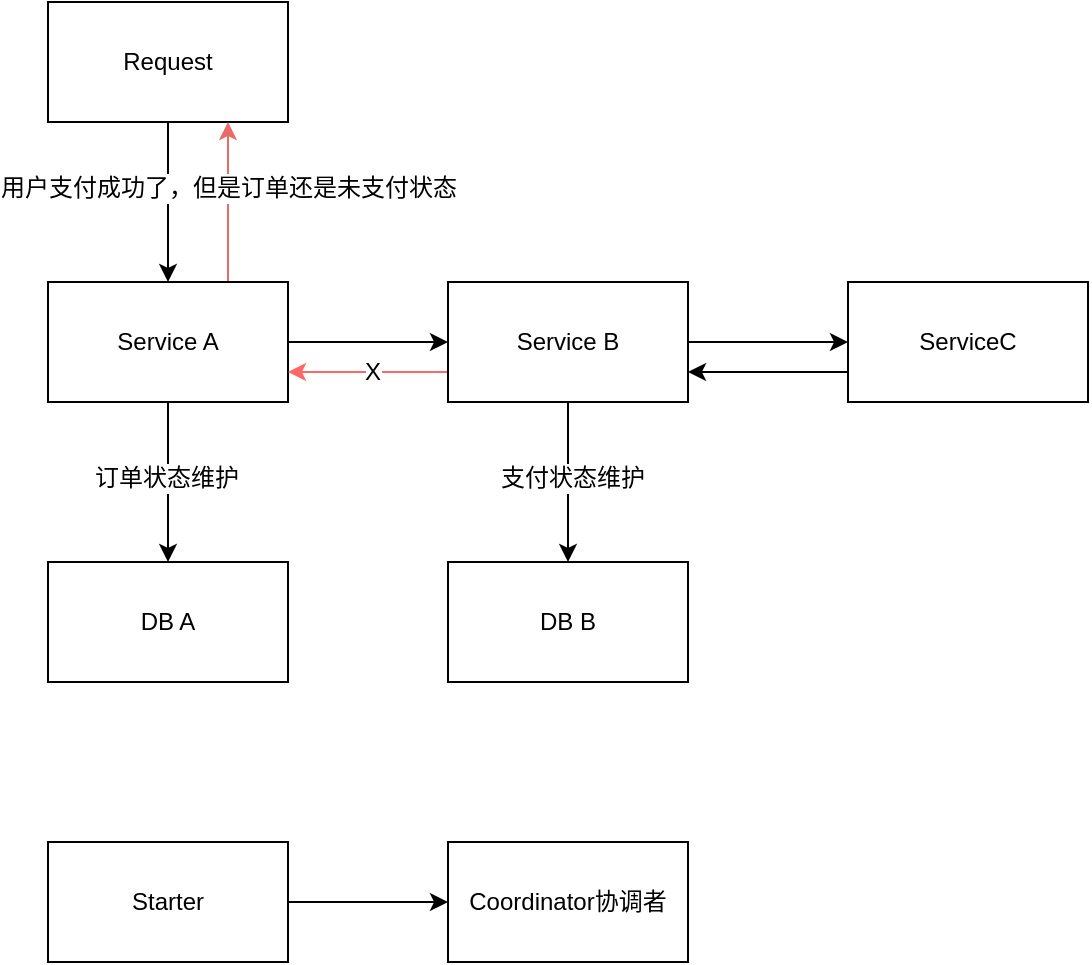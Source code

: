 <mxfile version="12.3.8" type="github" pages="1">
  <diagram id="tjlspPEoNq_fKtMsYYIo" name="Page-1">
    <mxGraphModel dx="2506" dy="590" grid="1" gridSize="10" guides="1" tooltips="1" connect="1" arrows="1" fold="1" page="1" pageScale="1" pageWidth="1600" pageHeight="900" math="0" shadow="0">
      <root>
        <mxCell id="0"/>
        <mxCell id="1" parent="0"/>
        <mxCell id="pe99sonY0yX8zJ3GIKji-3" value="" style="edgeStyle=orthogonalEdgeStyle;rounded=0;orthogonalLoop=1;jettySize=auto;html=1;" edge="1" parent="1" source="pe99sonY0yX8zJ3GIKji-1" target="pe99sonY0yX8zJ3GIKji-2">
          <mxGeometry relative="1" as="geometry"/>
        </mxCell>
        <mxCell id="pe99sonY0yX8zJ3GIKji-1" value="Request" style="rounded=0;whiteSpace=wrap;html=1;" vertex="1" parent="1">
          <mxGeometry x="20" y="20" width="120" height="60" as="geometry"/>
        </mxCell>
        <mxCell id="pe99sonY0yX8zJ3GIKji-5" value="" style="edgeStyle=orthogonalEdgeStyle;rounded=0;orthogonalLoop=1;jettySize=auto;html=1;" edge="1" parent="1" source="pe99sonY0yX8zJ3GIKji-2" target="pe99sonY0yX8zJ3GIKji-4">
          <mxGeometry relative="1" as="geometry"/>
        </mxCell>
        <mxCell id="pe99sonY0yX8zJ3GIKji-9" value="" style="edgeStyle=orthogonalEdgeStyle;rounded=0;orthogonalLoop=1;jettySize=auto;html=1;strokeColor=#000000;" edge="1" parent="1" source="pe99sonY0yX8zJ3GIKji-2" target="pe99sonY0yX8zJ3GIKji-8">
          <mxGeometry relative="1" as="geometry"/>
        </mxCell>
        <mxCell id="pe99sonY0yX8zJ3GIKji-12" value="订单状态维护" style="text;html=1;align=center;verticalAlign=middle;resizable=0;points=[];;labelBackgroundColor=#ffffff;" vertex="1" connectable="0" parent="pe99sonY0yX8zJ3GIKji-9">
          <mxGeometry x="-0.05" y="-1" relative="1" as="geometry">
            <mxPoint as="offset"/>
          </mxGeometry>
        </mxCell>
        <mxCell id="pe99sonY0yX8zJ3GIKji-19" style="edgeStyle=orthogonalEdgeStyle;rounded=0;orthogonalLoop=1;jettySize=auto;html=1;exitX=0.75;exitY=0;exitDx=0;exitDy=0;entryX=0.75;entryY=1;entryDx=0;entryDy=0;strokeColor=#EA6B66;" edge="1" parent="1" source="pe99sonY0yX8zJ3GIKji-2" target="pe99sonY0yX8zJ3GIKji-1">
          <mxGeometry relative="1" as="geometry"/>
        </mxCell>
        <mxCell id="pe99sonY0yX8zJ3GIKji-21" value="用户支付成功了，但是订单还是未支付状态" style="text;html=1;align=center;verticalAlign=middle;resizable=0;points=[];;labelBackgroundColor=#ffffff;" vertex="1" connectable="0" parent="pe99sonY0yX8zJ3GIKji-19">
          <mxGeometry x="0.175" relative="1" as="geometry">
            <mxPoint as="offset"/>
          </mxGeometry>
        </mxCell>
        <mxCell id="pe99sonY0yX8zJ3GIKji-2" value="Service A" style="rounded=0;whiteSpace=wrap;html=1;" vertex="1" parent="1">
          <mxGeometry x="20" y="160" width="120" height="60" as="geometry"/>
        </mxCell>
        <mxCell id="pe99sonY0yX8zJ3GIKji-8" value="DB A" style="rounded=0;whiteSpace=wrap;html=1;" vertex="1" parent="1">
          <mxGeometry x="20" y="300" width="120" height="60" as="geometry"/>
        </mxCell>
        <mxCell id="pe99sonY0yX8zJ3GIKji-7" value="" style="edgeStyle=orthogonalEdgeStyle;rounded=0;orthogonalLoop=1;jettySize=auto;html=1;" edge="1" parent="1" source="pe99sonY0yX8zJ3GIKji-4" target="pe99sonY0yX8zJ3GIKji-6">
          <mxGeometry relative="1" as="geometry"/>
        </mxCell>
        <mxCell id="pe99sonY0yX8zJ3GIKji-11" value="" style="edgeStyle=orthogonalEdgeStyle;rounded=0;orthogonalLoop=1;jettySize=auto;html=1;strokeColor=#000000;" edge="1" parent="1" source="pe99sonY0yX8zJ3GIKji-4" target="pe99sonY0yX8zJ3GIKji-10">
          <mxGeometry relative="1" as="geometry"/>
        </mxCell>
        <mxCell id="pe99sonY0yX8zJ3GIKji-13" value="支付状态维护" style="text;html=1;align=center;verticalAlign=middle;resizable=0;points=[];;labelBackgroundColor=#ffffff;" vertex="1" connectable="0" parent="pe99sonY0yX8zJ3GIKji-11">
          <mxGeometry x="-0.175" y="2" relative="1" as="geometry">
            <mxPoint y="5" as="offset"/>
          </mxGeometry>
        </mxCell>
        <mxCell id="pe99sonY0yX8zJ3GIKji-15" style="edgeStyle=orthogonalEdgeStyle;rounded=0;orthogonalLoop=1;jettySize=auto;html=1;exitX=0;exitY=0.75;exitDx=0;exitDy=0;entryX=1;entryY=0.75;entryDx=0;entryDy=0;strokeColor=#FF6666;" edge="1" parent="1" source="pe99sonY0yX8zJ3GIKji-4" target="pe99sonY0yX8zJ3GIKji-2">
          <mxGeometry relative="1" as="geometry"/>
        </mxCell>
        <mxCell id="pe99sonY0yX8zJ3GIKji-23" value="X" style="text;html=1;align=center;verticalAlign=middle;resizable=0;points=[];;labelBackgroundColor=#ffffff;" vertex="1" connectable="0" parent="pe99sonY0yX8zJ3GIKji-15">
          <mxGeometry x="-0.05" relative="1" as="geometry">
            <mxPoint as="offset"/>
          </mxGeometry>
        </mxCell>
        <mxCell id="pe99sonY0yX8zJ3GIKji-4" value="Service B" style="rounded=0;whiteSpace=wrap;html=1;" vertex="1" parent="1">
          <mxGeometry x="220" y="160" width="120" height="60" as="geometry"/>
        </mxCell>
        <mxCell id="pe99sonY0yX8zJ3GIKji-10" value="DB B" style="rounded=0;whiteSpace=wrap;html=1;" vertex="1" parent="1">
          <mxGeometry x="220" y="300" width="120" height="60" as="geometry"/>
        </mxCell>
        <mxCell id="pe99sonY0yX8zJ3GIKji-14" value="" style="edgeStyle=orthogonalEdgeStyle;rounded=0;orthogonalLoop=1;jettySize=auto;html=1;exitX=0;exitY=0.75;exitDx=0;exitDy=0;entryX=1;entryY=0.75;entryDx=0;entryDy=0;strokeColor=#000000;" edge="1" parent="1" source="pe99sonY0yX8zJ3GIKji-6" target="pe99sonY0yX8zJ3GIKji-4">
          <mxGeometry relative="1" as="geometry"/>
        </mxCell>
        <mxCell id="pe99sonY0yX8zJ3GIKji-6" value="ServiceC" style="rounded=0;whiteSpace=wrap;html=1;" vertex="1" parent="1">
          <mxGeometry x="420" y="160" width="120" height="60" as="geometry"/>
        </mxCell>
        <mxCell id="pe99sonY0yX8zJ3GIKji-26" value="" style="edgeStyle=orthogonalEdgeStyle;rounded=0;orthogonalLoop=1;jettySize=auto;html=1;strokeColor=#000000;" edge="1" parent="1" source="pe99sonY0yX8zJ3GIKji-24" target="pe99sonY0yX8zJ3GIKji-25">
          <mxGeometry relative="1" as="geometry"/>
        </mxCell>
        <mxCell id="pe99sonY0yX8zJ3GIKji-24" value="Starter" style="rounded=0;whiteSpace=wrap;html=1;" vertex="1" parent="1">
          <mxGeometry x="20" y="440" width="120" height="60" as="geometry"/>
        </mxCell>
        <mxCell id="pe99sonY0yX8zJ3GIKji-25" value="Coordinator协调者" style="rounded=0;whiteSpace=wrap;html=1;" vertex="1" parent="1">
          <mxGeometry x="220" y="440" width="120" height="60" as="geometry"/>
        </mxCell>
      </root>
    </mxGraphModel>
  </diagram>
</mxfile>
